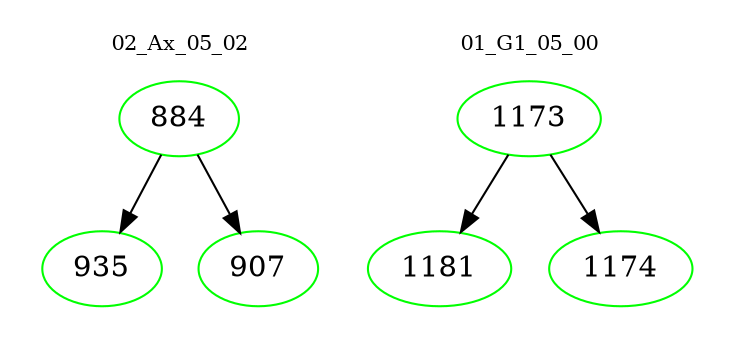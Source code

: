 digraph{
subgraph cluster_0 {
color = white
label = "02_Ax_05_02";
fontsize=10;
T0_884 [label="884", color="green"]
T0_884 -> T0_935 [color="black"]
T0_935 [label="935", color="green"]
T0_884 -> T0_907 [color="black"]
T0_907 [label="907", color="green"]
}
subgraph cluster_1 {
color = white
label = "01_G1_05_00";
fontsize=10;
T1_1173 [label="1173", color="green"]
T1_1173 -> T1_1181 [color="black"]
T1_1181 [label="1181", color="green"]
T1_1173 -> T1_1174 [color="black"]
T1_1174 [label="1174", color="green"]
}
}
